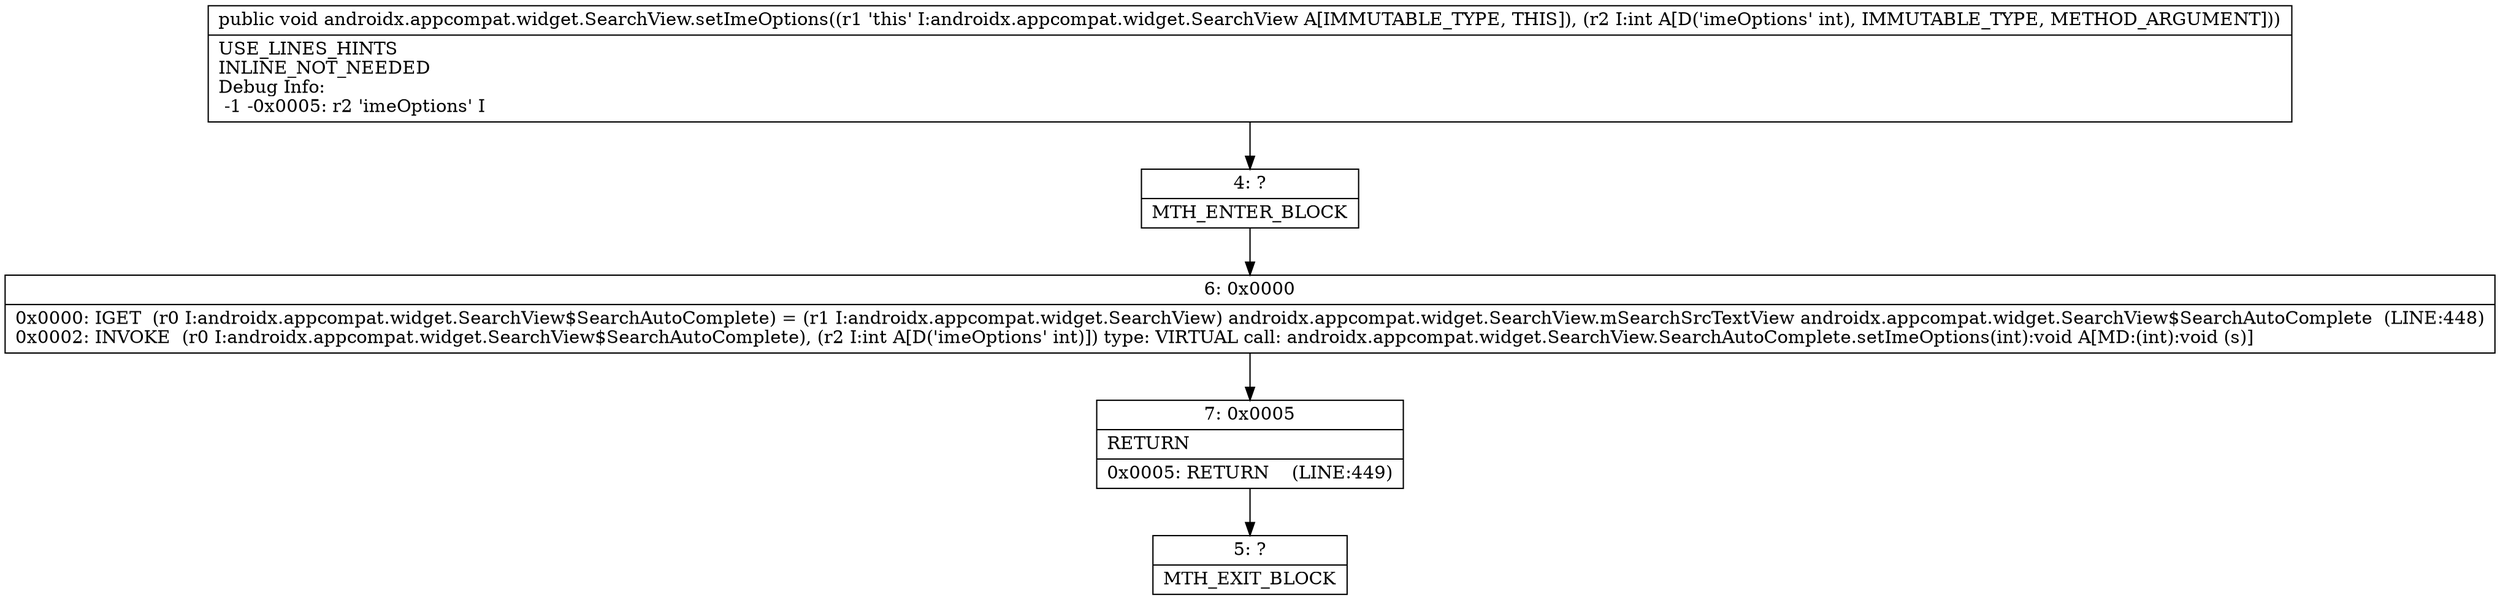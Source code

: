 digraph "CFG forandroidx.appcompat.widget.SearchView.setImeOptions(I)V" {
Node_4 [shape=record,label="{4\:\ ?|MTH_ENTER_BLOCK\l}"];
Node_6 [shape=record,label="{6\:\ 0x0000|0x0000: IGET  (r0 I:androidx.appcompat.widget.SearchView$SearchAutoComplete) = (r1 I:androidx.appcompat.widget.SearchView) androidx.appcompat.widget.SearchView.mSearchSrcTextView androidx.appcompat.widget.SearchView$SearchAutoComplete  (LINE:448)\l0x0002: INVOKE  (r0 I:androidx.appcompat.widget.SearchView$SearchAutoComplete), (r2 I:int A[D('imeOptions' int)]) type: VIRTUAL call: androidx.appcompat.widget.SearchView.SearchAutoComplete.setImeOptions(int):void A[MD:(int):void (s)]\l}"];
Node_7 [shape=record,label="{7\:\ 0x0005|RETURN\l|0x0005: RETURN    (LINE:449)\l}"];
Node_5 [shape=record,label="{5\:\ ?|MTH_EXIT_BLOCK\l}"];
MethodNode[shape=record,label="{public void androidx.appcompat.widget.SearchView.setImeOptions((r1 'this' I:androidx.appcompat.widget.SearchView A[IMMUTABLE_TYPE, THIS]), (r2 I:int A[D('imeOptions' int), IMMUTABLE_TYPE, METHOD_ARGUMENT]))  | USE_LINES_HINTS\lINLINE_NOT_NEEDED\lDebug Info:\l  \-1 \-0x0005: r2 'imeOptions' I\l}"];
MethodNode -> Node_4;Node_4 -> Node_6;
Node_6 -> Node_7;
Node_7 -> Node_5;
}

